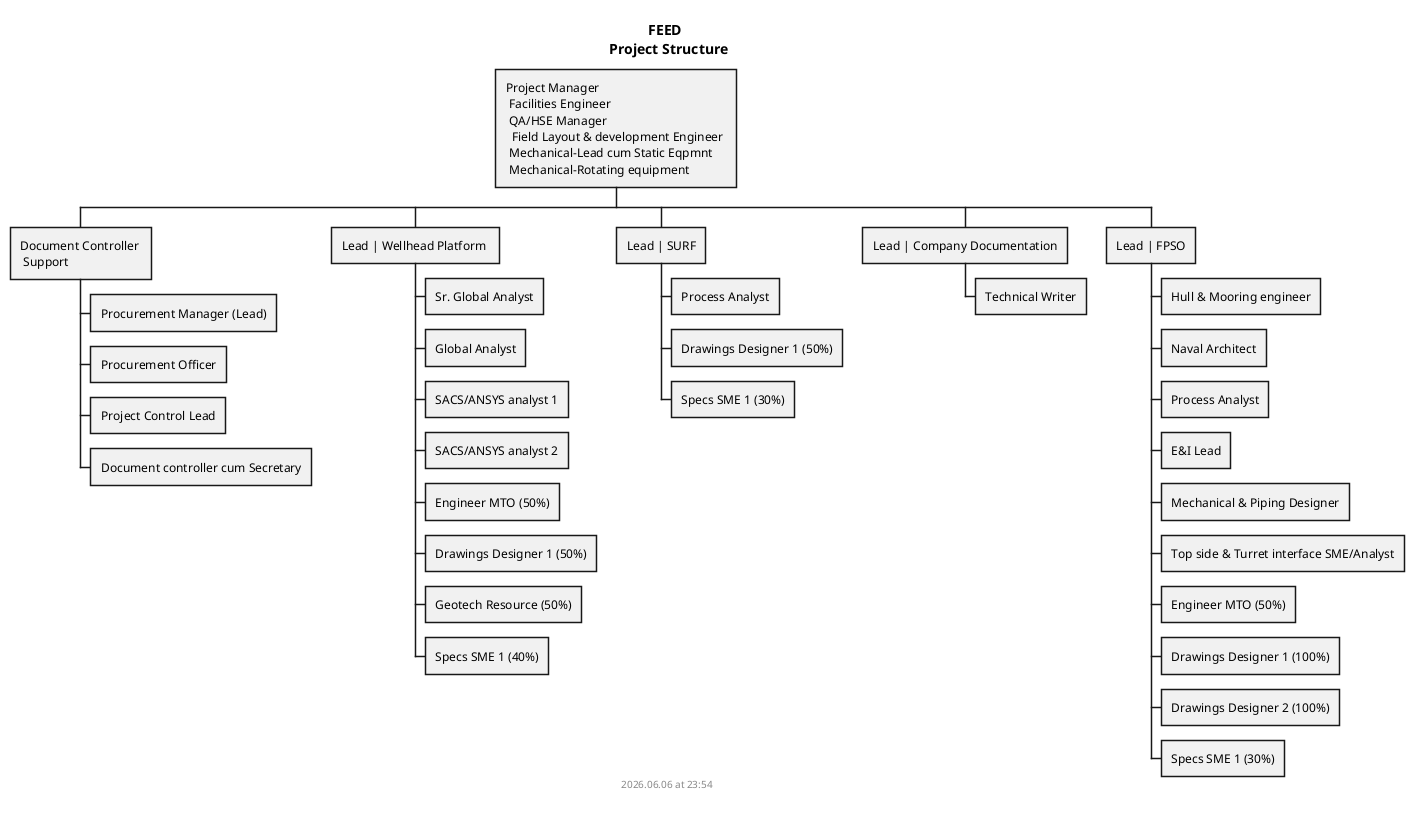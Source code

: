 @startwbs
title FEED \n Project Structure 

footer
%date("yyyy.MM.dd' at 'HH:mm")
%filename()
end footer

* Project Manager \n Facilities Engineer \n QA/HSE Manager \n  Field Layout & development Engineer \n Mechanical-Lead cum Static Eqpmnt \n Mechanical-Rotating equipment


** Document Controller \n Support 
*** Procurement Manager (Lead)
*** Procurement Officer
*** Project Control Lead
*** Document controller cum Secretary



** Lead | Wellhead Platform 
*** Sr. Global Analyst
*** Global Analyst
*** SACS/ANSYS analyst 1
*** SACS/ANSYS analyst 2
*** Engineer MTO (50%)
*** Drawings Designer 1 (50%)
*** Geotech Resource (50%)
*** Specs SME 1 (40%)

** Lead | SURF
*** Process Analyst
*** Drawings Designer 1 (50%)
*** Specs SME 1 (30%)

** Lead | Company Documentation
*** Technical Writer

** Lead | FPSO
*** Hull & Mooring engineer
*** Naval Architect
*** Process Analyst
*** E&I Lead
*** Mechanical & Piping Designer
*** Top side & Turret interface SME/Analyst
*** Engineer MTO (50%)
*** Drawings Designer 1 (100%)
*** Drawings Designer 2 (100%)
*** Specs SME 1 (30%)

@endwbs